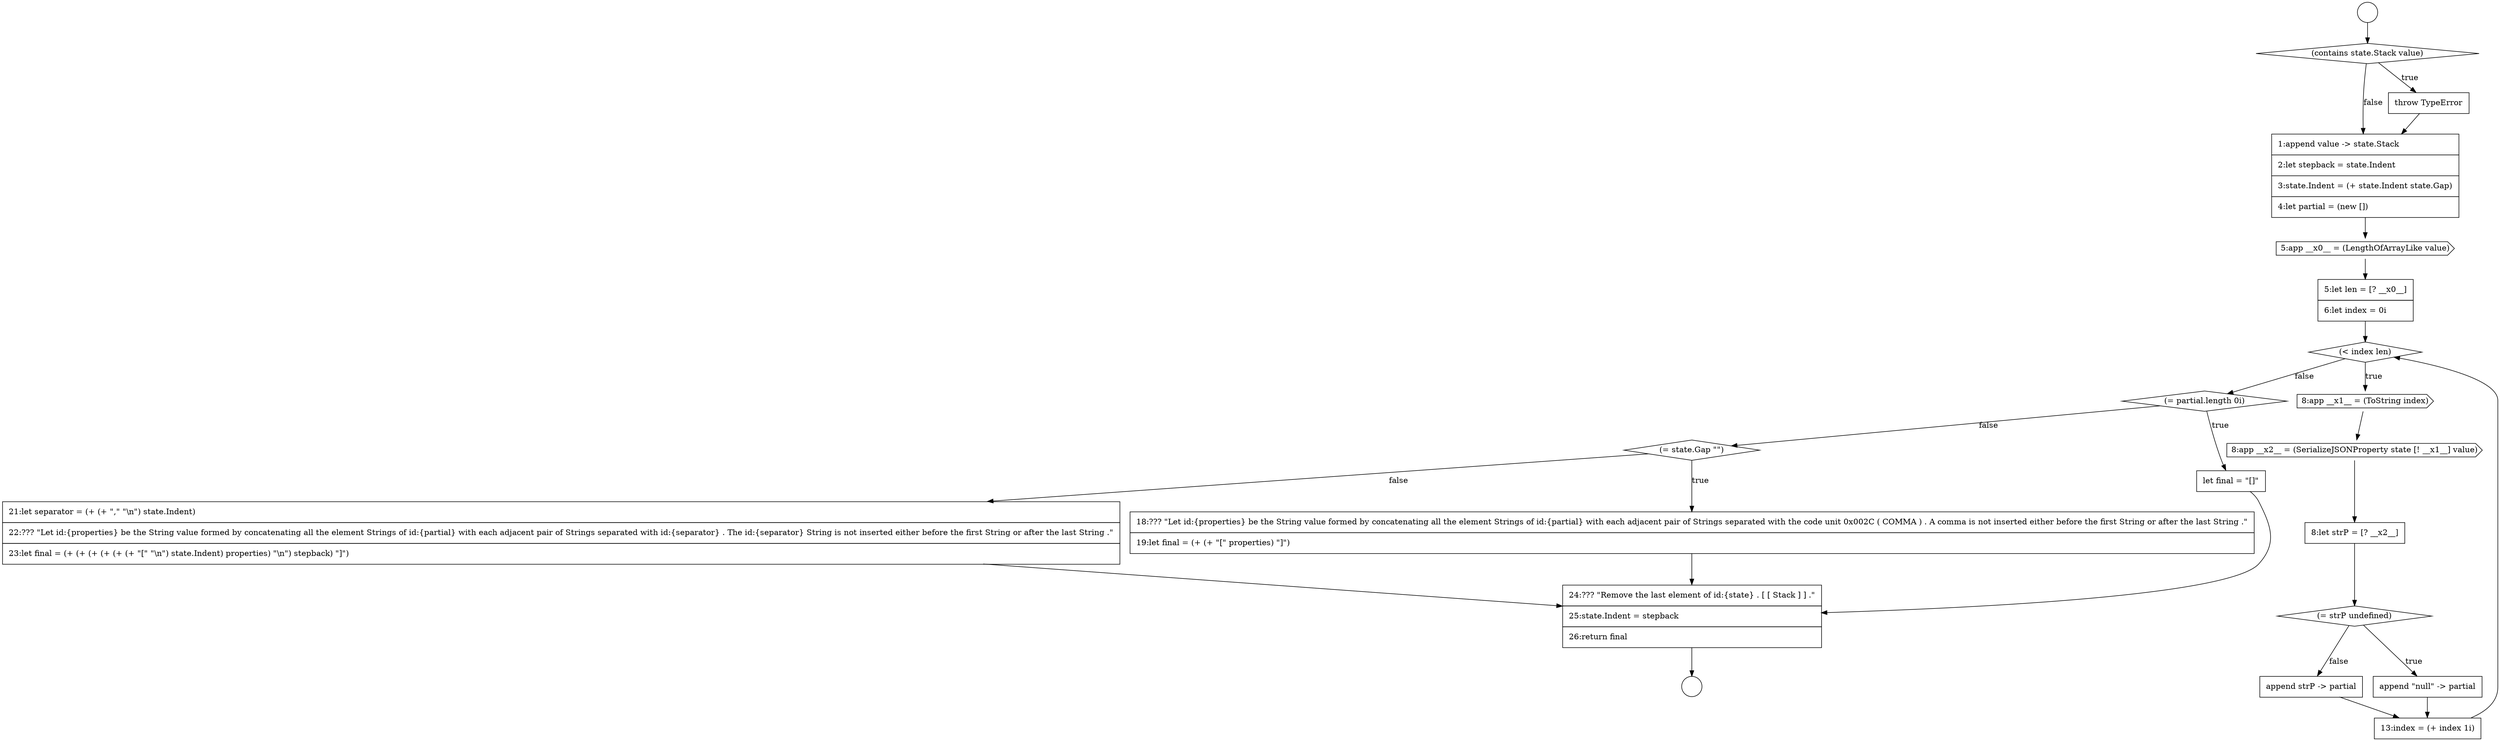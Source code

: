 digraph {
  node18336 [shape=diamond, label=<<font color="black">(&lt; index len)</font>> color="black" fillcolor="white" style=filled]
  node18333 [shape=none, margin=0, label=<<font color="black">
    <table border="0" cellborder="1" cellspacing="0" cellpadding="10">
      <tr><td align="left">1:append value -&gt; state.Stack</td></tr>
      <tr><td align="left">2:let stepback = state.Indent</td></tr>
      <tr><td align="left">3:state.Indent = (+ state.Indent state.Gap)</td></tr>
      <tr><td align="left">4:let partial = (new [])</td></tr>
    </table>
  </font>> color="black" fillcolor="white" style=filled]
  node18348 [shape=none, margin=0, label=<<font color="black">
    <table border="0" cellborder="1" cellspacing="0" cellpadding="10">
      <tr><td align="left">21:let separator = (+ (+ &quot;,&quot; &quot;\n&quot;) state.Indent)</td></tr>
      <tr><td align="left">22:??? &quot;Let id:{properties} be the String value formed by concatenating all the element Strings of id:{partial} with each adjacent pair of Strings separated with id:{separator} . The id:{separator} String is not inserted either before the first String or after the last String .&quot;</td></tr>
      <tr><td align="left">23:let final = (+ (+ (+ (+ (+ (+ &quot;[&quot; &quot;\n&quot;) state.Indent) properties) &quot;\n&quot;) stepback) &quot;]&quot;)</td></tr>
    </table>
  </font>> color="black" fillcolor="white" style=filled]
  node18344 [shape=diamond, label=<<font color="black">(= partial.length 0i)</font>> color="black" fillcolor="white" style=filled]
  node18332 [shape=none, margin=0, label=<<font color="black">
    <table border="0" cellborder="1" cellspacing="0" cellpadding="10">
      <tr><td align="left">throw TypeError</td></tr>
    </table>
  </font>> color="black" fillcolor="white" style=filled]
  node18340 [shape=diamond, label=<<font color="black">(= strP undefined)</font>> color="black" fillcolor="white" style=filled]
  node18338 [shape=cds, label=<<font color="black">8:app __x2__ = (SerializeJSONProperty state [! __x1__] value)</font>> color="black" fillcolor="white" style=filled]
  node18347 [shape=none, margin=0, label=<<font color="black">
    <table border="0" cellborder="1" cellspacing="0" cellpadding="10">
      <tr><td align="left">18:??? &quot;Let id:{properties} be the String value formed by concatenating all the element Strings of id:{partial} with each adjacent pair of Strings separated with the code unit 0x002C ( COMMA ) . A comma is not inserted either before the first String or after the last String .&quot;</td></tr>
      <tr><td align="left">19:let final = (+ (+ &quot;[&quot; properties) &quot;]&quot;)</td></tr>
    </table>
  </font>> color="black" fillcolor="white" style=filled]
  node18331 [shape=diamond, label=<<font color="black">(contains state.Stack value)</font>> color="black" fillcolor="white" style=filled]
  node18335 [shape=none, margin=0, label=<<font color="black">
    <table border="0" cellborder="1" cellspacing="0" cellpadding="10">
      <tr><td align="left">5:let len = [? __x0__]</td></tr>
      <tr><td align="left">6:let index = 0i</td></tr>
    </table>
  </font>> color="black" fillcolor="white" style=filled]
  node18346 [shape=diamond, label=<<font color="black">(= state.Gap &quot;&quot;)</font>> color="black" fillcolor="white" style=filled]
  node18349 [shape=none, margin=0, label=<<font color="black">
    <table border="0" cellborder="1" cellspacing="0" cellpadding="10">
      <tr><td align="left">24:??? &quot;Remove the last element of id:{state} . [ [ Stack ] ] .&quot;</td></tr>
      <tr><td align="left">25:state.Indent = stepback</td></tr>
      <tr><td align="left">26:return final</td></tr>
    </table>
  </font>> color="black" fillcolor="white" style=filled]
  node18337 [shape=cds, label=<<font color="black">8:app __x1__ = (ToString index)</font>> color="black" fillcolor="white" style=filled]
  node18342 [shape=none, margin=0, label=<<font color="black">
    <table border="0" cellborder="1" cellspacing="0" cellpadding="10">
      <tr><td align="left">append strP -&gt; partial</td></tr>
    </table>
  </font>> color="black" fillcolor="white" style=filled]
  node18334 [shape=cds, label=<<font color="black">5:app __x0__ = (LengthOfArrayLike value)</font>> color="black" fillcolor="white" style=filled]
  node18329 [shape=circle label=" " color="black" fillcolor="white" style=filled]
  node18343 [shape=none, margin=0, label=<<font color="black">
    <table border="0" cellborder="1" cellspacing="0" cellpadding="10">
      <tr><td align="left">13:index = (+ index 1i)</td></tr>
    </table>
  </font>> color="black" fillcolor="white" style=filled]
  node18341 [shape=none, margin=0, label=<<font color="black">
    <table border="0" cellborder="1" cellspacing="0" cellpadding="10">
      <tr><td align="left">append &quot;null&quot; -&gt; partial</td></tr>
    </table>
  </font>> color="black" fillcolor="white" style=filled]
  node18339 [shape=none, margin=0, label=<<font color="black">
    <table border="0" cellborder="1" cellspacing="0" cellpadding="10">
      <tr><td align="left">8:let strP = [? __x2__]</td></tr>
    </table>
  </font>> color="black" fillcolor="white" style=filled]
  node18330 [shape=circle label=" " color="black" fillcolor="white" style=filled]
  node18345 [shape=none, margin=0, label=<<font color="black">
    <table border="0" cellborder="1" cellspacing="0" cellpadding="10">
      <tr><td align="left">let final = &quot;[]&quot;</td></tr>
    </table>
  </font>> color="black" fillcolor="white" style=filled]
  node18335 -> node18336 [ color="black"]
  node18332 -> node18333 [ color="black"]
  node18349 -> node18330 [ color="black"]
  node18333 -> node18334 [ color="black"]
  node18337 -> node18338 [ color="black"]
  node18342 -> node18343 [ color="black"]
  node18341 -> node18343 [ color="black"]
  node18344 -> node18345 [label=<<font color="black">true</font>> color="black"]
  node18344 -> node18346 [label=<<font color="black">false</font>> color="black"]
  node18331 -> node18332 [label=<<font color="black">true</font>> color="black"]
  node18331 -> node18333 [label=<<font color="black">false</font>> color="black"]
  node18329 -> node18331 [ color="black"]
  node18343 -> node18336 [ color="black"]
  node18339 -> node18340 [ color="black"]
  node18345 -> node18349 [ color="black"]
  node18348 -> node18349 [ color="black"]
  node18346 -> node18347 [label=<<font color="black">true</font>> color="black"]
  node18346 -> node18348 [label=<<font color="black">false</font>> color="black"]
  node18336 -> node18337 [label=<<font color="black">true</font>> color="black"]
  node18336 -> node18344 [label=<<font color="black">false</font>> color="black"]
  node18347 -> node18349 [ color="black"]
  node18338 -> node18339 [ color="black"]
  node18340 -> node18341 [label=<<font color="black">true</font>> color="black"]
  node18340 -> node18342 [label=<<font color="black">false</font>> color="black"]
  node18334 -> node18335 [ color="black"]
}
